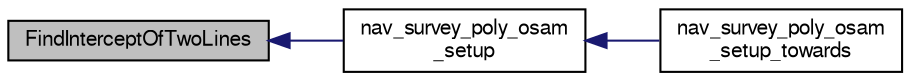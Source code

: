 digraph "FindInterceptOfTwoLines"
{
  edge [fontname="FreeSans",fontsize="10",labelfontname="FreeSans",labelfontsize="10"];
  node [fontname="FreeSans",fontsize="10",shape=record];
  rankdir="LR";
  Node1 [label="FindInterceptOfTwoLines",height=0.2,width=0.4,color="black", fillcolor="grey75", style="filled", fontcolor="black"];
  Node1 -> Node2 [dir="back",color="midnightblue",fontsize="10",style="solid",fontname="FreeSans"];
  Node2 [label="nav_survey_poly_osam\l_setup",height=0.2,width=0.4,color="black", fillcolor="white", style="filled",URL="$nav__survey__poly__osam_8h.html#a3f0a828321d370684ff070c6606c5346",tooltip="Setup polygon survey. "];
  Node2 -> Node3 [dir="back",color="midnightblue",fontsize="10",style="solid",fontname="FreeSans"];
  Node3 [label="nav_survey_poly_osam\l_setup_towards",height=0.2,width=0.4,color="black", fillcolor="white", style="filled",URL="$nav__survey__poly__osam_8h.html#a2d6be3c1729f46667057f3793ce0590c",tooltip="Setup \"dynamic\" polygon survey with sweep orientation towards a waypoint. "];
}
